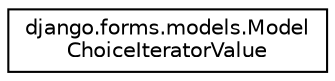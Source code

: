 digraph "Graphical Class Hierarchy"
{
 // LATEX_PDF_SIZE
  edge [fontname="Helvetica",fontsize="10",labelfontname="Helvetica",labelfontsize="10"];
  node [fontname="Helvetica",fontsize="10",shape=record];
  rankdir="LR";
  Node0 [label="django.forms.models.Model\lChoiceIteratorValue",height=0.2,width=0.4,color="black", fillcolor="white", style="filled",URL="$db/dac/classdjango_1_1forms_1_1models_1_1_model_choice_iterator_value.html",tooltip=" "];
}
